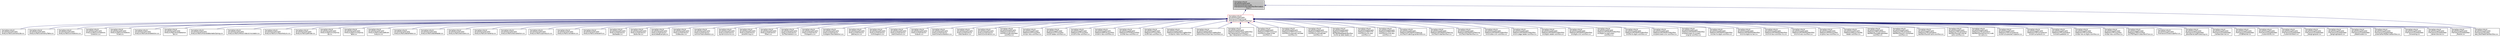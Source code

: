 digraph "/home/travis/build/AliceO2Group/AliceO2/Framework/Core/include/Framework/CustomWorkflowTerminationHook.h"
{
 // INTERACTIVE_SVG=YES
  bgcolor="transparent";
  edge [fontname="Helvetica",fontsize="10",labelfontname="Helvetica",labelfontsize="10"];
  node [fontname="Helvetica",fontsize="10",shape=record];
  Node1 [label="/home/travis/build\l/AliceO2Group/AliceO2\l/Framework/Core/include\l/Framework/CustomWorkflowTermination\lHook.h",height=0.2,width=0.4,color="black", fillcolor="grey75", style="filled", fontcolor="black"];
  Node1 -> Node2 [dir="back",color="midnightblue",fontsize="10",style="solid",fontname="Helvetica"];
  Node2 [label="/home/travis/build\l/AliceO2Group/AliceO2\l/Framework/Core/include\l/Framework/runDataProcessing.h",height=0.2,width=0.4,color="red",URL="$db/dd0/runDataProcessing_8h.html"];
  Node2 -> Node3 [dir="back",color="midnightblue",fontsize="10",style="solid",fontname="Helvetica"];
  Node3 [label="/home/travis/build\l/AliceO2Group/AliceO2\l/Analysis/Tasks/centralityQa.cxx",height=0.2,width=0.4,color="black",URL="$d5/d75/centralityQa_8cxx.html"];
  Node2 -> Node4 [dir="back",color="midnightblue",fontsize="10",style="solid",fontname="Helvetica"];
  Node4 [label="/home/travis/build\l/AliceO2Group/AliceO2\l/Analysis/Tasks/centralityTable.cxx",height=0.2,width=0.4,color="black",URL="$de/d41/centralityTable_8cxx.html"];
  Node2 -> Node5 [dir="back",color="midnightblue",fontsize="10",style="solid",fontname="Helvetica"];
  Node5 [label="/home/travis/build\l/AliceO2Group/AliceO2\l/Analysis/Tasks/correlations.cxx",height=0.2,width=0.4,color="black",URL="$d9/d61/correlations_8cxx.html"];
  Node2 -> Node6 [dir="back",color="midnightblue",fontsize="10",style="solid",fontname="Helvetica"];
  Node6 [label="/home/travis/build\l/AliceO2Group/AliceO2\l/Analysis/Tasks/correlations\lCollection.cxx",height=0.2,width=0.4,color="black",URL="$df/d59/correlationsCollection_8cxx.html"];
  Node2 -> Node7 [dir="back",color="midnightblue",fontsize="10",style="solid",fontname="Helvetica"];
  Node7 [label="/home/travis/build\l/AliceO2Group/AliceO2\l/Analysis/Tasks/correlations\lMixed.cxx",height=0.2,width=0.4,color="black",URL="$d4/d39/correlationsMixed_8cxx.html"];
  Node2 -> Node8 [dir="back",color="midnightblue",fontsize="10",style="solid",fontname="Helvetica"];
  Node8 [label="/home/travis/build\l/AliceO2Group/AliceO2\l/Analysis/Tasks/eventSelection.cxx",height=0.2,width=0.4,color="black",URL="$d9/df1/eventSelection_8cxx.html"];
  Node2 -> Node9 [dir="back",color="midnightblue",fontsize="10",style="solid",fontname="Helvetica"];
  Node9 [label="/home/travis/build\l/AliceO2Group/AliceO2\l/Analysis/Tasks/eventSelection\lQa.cxx",height=0.2,width=0.4,color="black",URL="$dd/d91/eventSelectionQa_8cxx.html"];
  Node2 -> Node10 [dir="back",color="midnightblue",fontsize="10",style="solid",fontname="Helvetica"];
  Node10 [label="/home/travis/build\l/AliceO2Group/AliceO2\l/Analysis/Tasks/hfcandidatecreator2prong.cxx",height=0.2,width=0.4,color="black",URL="$d2/d60/hfcandidatecreator2prong_8cxx.html"];
  Node2 -> Node11 [dir="back",color="midnightblue",fontsize="10",style="solid",fontname="Helvetica"];
  Node11 [label="/home/travis/build\l/AliceO2Group/AliceO2\l/Analysis/Tasks/hftrackindexskimscreator.cxx",height=0.2,width=0.4,color="black",URL="$d7/dbb/hftrackindexskimscreator_8cxx.html"];
  Node2 -> Node12 [dir="back",color="midnightblue",fontsize="10",style="solid",fontname="Helvetica"];
  Node12 [label="/home/travis/build\l/AliceO2Group/AliceO2\l/Analysis/Tasks/invMassAnalysis.cxx",height=0.2,width=0.4,color="black",URL="$d3/db8/invMassAnalysis_8cxx.html"];
  Node2 -> Node13 [dir="back",color="midnightblue",fontsize="10",style="solid",fontname="Helvetica"];
  Node13 [label="/home/travis/build\l/AliceO2Group/AliceO2\l/Analysis/Tasks/jetfinder.cxx",height=0.2,width=0.4,color="black",URL="$d2/dc6/jetfinder_8cxx.html"];
  Node2 -> Node14 [dir="back",color="midnightblue",fontsize="10",style="solid",fontname="Helvetica"];
  Node14 [label="/home/travis/build\l/AliceO2Group/AliceO2\l/Analysis/Tasks/multiplicity\lQa.cxx",height=0.2,width=0.4,color="black",URL="$d3/d6a/multiplicityQa_8cxx.html"];
  Node2 -> Node15 [dir="back",color="midnightblue",fontsize="10",style="solid",fontname="Helvetica"];
  Node15 [label="/home/travis/build\l/AliceO2Group/AliceO2\l/Analysis/Tasks/multiplicity\lTable.cxx",height=0.2,width=0.4,color="black",URL="$d4/d23/multiplicityTable_8cxx.html"];
  Node2 -> Node16 [dir="back",color="midnightblue",fontsize="10",style="solid",fontname="Helvetica"];
  Node16 [label="/home/travis/build\l/AliceO2Group/AliceO2\l/Analysis/Tasks/reducedEvent\lAnalysis.cxx",height=0.2,width=0.4,color="black",URL="$d4/d5e/reducedEventAnalysis_8cxx.html"];
  Node2 -> Node17 [dir="back",color="midnightblue",fontsize="10",style="solid",fontname="Helvetica"];
  Node17 [label="/home/travis/build\l/AliceO2Group/AliceO2\l/Analysis/Tasks/tableMaker.cxx",height=0.2,width=0.4,color="black",URL="$d9/d14/tableMaker_8cxx.html"];
  Node2 -> Node18 [dir="back",color="midnightblue",fontsize="10",style="solid",fontname="Helvetica"];
  Node18 [label="/home/travis/build\l/AliceO2Group/AliceO2\l/Analysis/Tasks/tableReader.cxx",height=0.2,width=0.4,color="black",URL="$d8/d43/tableReader_8cxx.html"];
  Node2 -> Node19 [dir="back",color="midnightblue",fontsize="10",style="solid",fontname="Helvetica"];
  Node19 [label="/home/travis/build\l/AliceO2Group/AliceO2\l/Analysis/Tasks/taskdzero.cxx",height=0.2,width=0.4,color="black",URL="$d3/d48/taskdzero_8cxx.html"];
  Node2 -> Node20 [dir="back",color="midnightblue",fontsize="10",style="solid",fontname="Helvetica"];
  Node20 [label="/home/travis/build\l/AliceO2Group/AliceO2\l/Analysis/Tasks/timestamp.cxx",height=0.2,width=0.4,color="black",URL="$d7/d26/timestamp_8cxx.html"];
  Node2 -> Node21 [dir="back",color="midnightblue",fontsize="10",style="solid",fontname="Helvetica"];
  Node21 [label="/home/travis/build\l/AliceO2Group/AliceO2\l/Analysis/Tasks/trackselection.cxx",height=0.2,width=0.4,color="black",URL="$db/d90/trackselection_8cxx.html"];
  Node2 -> Node22 [dir="back",color="midnightblue",fontsize="10",style="solid",fontname="Helvetica"];
  Node22 [label="/home/travis/build\l/AliceO2Group/AliceO2\l/Analysis/Tasks/upcAnalysis.cxx",height=0.2,width=0.4,color="black",URL="$d2/d9d/upcAnalysis_8cxx.html"];
  Node2 -> Node23 [dir="back",color="midnightblue",fontsize="10",style="solid",fontname="Helvetica"];
  Node23 [label="/home/travis/build\l/AliceO2Group/AliceO2\l/Analysis/Tasks/validation.cxx",height=0.2,width=0.4,color="black",URL="$dd/d1b/validation_8cxx.html"];
  Node2 -> Node24 [dir="back",color="midnightblue",fontsize="10",style="solid",fontname="Helvetica"];
  Node24 [label="/home/travis/build\l/AliceO2Group/AliceO2\l/Analysis/Tasks/vertexerhf.cxx",height=0.2,width=0.4,color="black",URL="$de/d5e/vertexerhf_8cxx.html"];
  Node2 -> Node25 [dir="back",color="midnightblue",fontsize="10",style="solid",fontname="Helvetica"];
  Node25 [label="/home/travis/build\l/AliceO2Group/AliceO2\l/Analysis/Tutorials/src\l/aodreader.cxx",height=0.2,width=0.4,color="black",URL="$dd/d00/aodreader_8cxx.html"];
  Node2 -> Node26 [dir="back",color="midnightblue",fontsize="10",style="solid",fontname="Helvetica"];
  Node26 [label="/home/travis/build\l/AliceO2Group/AliceO2\l/Analysis/Tutorials/src\l/aodwriter.cxx",height=0.2,width=0.4,color="black",URL="$d0/dee/aodwriter_8cxx.html"];
  Node2 -> Node27 [dir="back",color="midnightblue",fontsize="10",style="solid",fontname="Helvetica"];
  Node27 [label="/home/travis/build\l/AliceO2Group/AliceO2\l/Analysis/Tutorials/src\l/associatedExample.cxx",height=0.2,width=0.4,color="black",URL="$d6/dcb/associatedExample_8cxx.html"];
  Node2 -> Node28 [dir="back",color="midnightblue",fontsize="10",style="solid",fontname="Helvetica"];
  Node28 [label="/home/travis/build\l/AliceO2Group/AliceO2\l/Analysis/Tutorials/src\l/ccdbaccess.cxx",height=0.2,width=0.4,color="black",URL="$d4/da6/ccdbaccess_8cxx.html"];
  Node2 -> Node29 [dir="back",color="midnightblue",fontsize="10",style="solid",fontname="Helvetica"];
  Node29 [label="/home/travis/build\l/AliceO2Group/AliceO2\l/Analysis/Tutorials/src\l/collisionTracksIteration.cxx",height=0.2,width=0.4,color="black",URL="$d4/dd5/collisionTracksIteration_8cxx.html"];
  Node2 -> Node30 [dir="back",color="midnightblue",fontsize="10",style="solid",fontname="Helvetica"];
  Node30 [label="/home/travis/build\l/AliceO2Group/AliceO2\l/Analysis/Tutorials/src\l/dynamicColumns.cxx",height=0.2,width=0.4,color="black",URL="$d2/df5/dynamicColumns_8cxx.html"];
  Node2 -> Node31 [dir="back",color="midnightblue",fontsize="10",style="solid",fontname="Helvetica"];
  Node31 [label="/home/travis/build\l/AliceO2Group/AliceO2\l/Analysis/Tutorials/src\l/eventMixing.cxx",height=0.2,width=0.4,color="black",URL="$d6/ddb/eventMixing_8cxx.html"];
  Node2 -> Node32 [dir="back",color="midnightblue",fontsize="10",style="solid",fontname="Helvetica"];
  Node32 [label="/home/travis/build\l/AliceO2Group/AliceO2\l/Analysis/Tutorials/src\l/filters.cxx",height=0.2,width=0.4,color="black",URL="$d6/d77/filters_8cxx.html"];
  Node2 -> Node33 [dir="back",color="midnightblue",fontsize="10",style="solid",fontname="Helvetica"];
  Node33 [label="/home/travis/build\l/AliceO2Group/AliceO2\l/Analysis/Tutorials/src\l/fullTrackIteration.cxx",height=0.2,width=0.4,color="black",URL="$d2/d4e/fullTrackIteration_8cxx.html"];
  Node2 -> Node34 [dir="back",color="midnightblue",fontsize="10",style="solid",fontname="Helvetica"];
  Node34 [label="/home/travis/build\l/AliceO2Group/AliceO2\l/Analysis/Tutorials/src\l/histograms.cxx",height=0.2,width=0.4,color="black",URL="$df/d90/histograms_8cxx.html"];
  Node2 -> Node35 [dir="back",color="midnightblue",fontsize="10",style="solid",fontname="Helvetica"];
  Node35 [label="/home/travis/build\l/AliceO2Group/AliceO2\l/Analysis/Tutorials/src\l/histogramTrackSelection.cxx",height=0.2,width=0.4,color="black",URL="$dd/d06/histogramTrackSelection_8cxx.html"];
  Node2 -> Node36 [dir="back",color="midnightblue",fontsize="10",style="solid",fontname="Helvetica"];
  Node36 [label="/home/travis/build\l/AliceO2Group/AliceO2\l/Analysis/Tutorials/src\l/jetAnalysis.cxx",height=0.2,width=0.4,color="black",URL="$d7/d21/jetAnalysis_8cxx.html"];
  Node2 -> Node37 [dir="back",color="midnightblue",fontsize="10",style="solid",fontname="Helvetica"];
  Node37 [label="/home/travis/build\l/AliceO2Group/AliceO2\l/Analysis/Tutorials/src\l/mcHistograms.cxx",height=0.2,width=0.4,color="black",URL="$dd/d84/mcHistograms_8cxx.html"];
  Node2 -> Node38 [dir="back",color="midnightblue",fontsize="10",style="solid",fontname="Helvetica"];
  Node38 [label="/home/travis/build\l/AliceO2Group/AliceO2\l/Analysis/Tutorials/src\l/newCollections.cxx",height=0.2,width=0.4,color="black",URL="$d7/d10/newCollections_8cxx.html"];
  Node2 -> Node39 [dir="back",color="midnightblue",fontsize="10",style="solid",fontname="Helvetica"];
  Node39 [label="/home/travis/build\l/AliceO2Group/AliceO2\l/Analysis/Tutorials/src\l/outputs.cxx",height=0.2,width=0.4,color="black",URL="$d3/d45/outputs_8cxx.html"];
  Node2 -> Node40 [dir="back",color="midnightblue",fontsize="10",style="solid",fontname="Helvetica"];
  Node40 [label="/home/travis/build\l/AliceO2Group/AliceO2\l/Analysis/Tutorials/src\l/trackCollectionIteration.cxx",height=0.2,width=0.4,color="black",URL="$d4/ded/trackCollectionIteration_8cxx.html"];
  Node2 -> Node41 [dir="back",color="midnightblue",fontsize="10",style="solid",fontname="Helvetica"];
  Node41 [label="/home/travis/build\l/AliceO2Group/AliceO2\l/Analysis/Tutorials/src\l/trackIteration.cxx",height=0.2,width=0.4,color="black",URL="$db/d7e/trackIteration_8cxx.html"];
  Node2 -> Node42 [dir="back",color="midnightblue",fontsize="10",style="solid",fontname="Helvetica"];
  Node42 [label="/home/travis/build\l/AliceO2Group/AliceO2\l/Analysis/Tutorials/src\l/tracksCombinations.cxx",height=0.2,width=0.4,color="black",URL="$d0/da7/tracksCombinations_8cxx.html"];
  Node2 -> Node43 [dir="back",color="midnightblue",fontsize="10",style="solid",fontname="Helvetica"];
  Node43 [label="/home/travis/build\l/AliceO2Group/AliceO2\l/Detectors/Calibration\l/workflow/ccdb-populator\l-workflow.cxx",height=0.2,width=0.4,color="black",URL="$d2/d5c/ccdb-populator-workflow_8cxx.html"];
  Node2 -> Node44 [dir="back",color="midnightblue",fontsize="10",style="solid",fontname="Helvetica"];
  Node44 [label="/home/travis/build\l/AliceO2Group/AliceO2\l/Detectors/CPV/workflow\l/src/cpv-reco-workflow.cxx",height=0.2,width=0.4,color="black",URL="$d7/d07/cpv-reco-workflow_8cxx.html",tooltip="Basic DPL workflow for CPV reconstruction starting from digits. "];
  Node2 -> Node45 [dir="back",color="midnightblue",fontsize="10",style="solid",fontname="Helvetica"];
  Node45 [label="/home/travis/build\l/AliceO2Group/AliceO2\l/Detectors/CTF/workflow\l/src/ctf-reader-workflow.cxx",height=0.2,width=0.4,color="black",URL="$dc/d55/ctf-reader-workflow_8cxx.html"];
  Node2 -> Node46 [dir="back",color="midnightblue",fontsize="10",style="solid",fontname="Helvetica"];
  Node46 [label="/home/travis/build\l/AliceO2Group/AliceO2\l/Detectors/CTF/workflow\l/src/ctf-writer-workflow.cxx",height=0.2,width=0.4,color="black",URL="$d7/dcb/ctf-writer-workflow_8cxx.html"];
  Node2 -> Node47 [dir="back",color="midnightblue",fontsize="10",style="solid",fontname="Helvetica"];
  Node47 [label="/home/travis/build\l/AliceO2Group/AliceO2\l/Detectors/EMCAL/workflow\l/src/emc-reco-workflow.cxx",height=0.2,width=0.4,color="black",URL="$d2/d6d/emc-reco-workflow_8cxx.html",tooltip="Basic DPL workflow for EMCAL reconstruction starting from digits (adapted from tpc-reco-workflow.cxx) "];
  Node2 -> Node48 [dir="back",color="midnightblue",fontsize="10",style="solid",fontname="Helvetica"];
  Node48 [label="/home/travis/build\l/AliceO2Group/AliceO2\l/Detectors/FIT/FDD/workflow\l/src/fdd-reco-workflow.cxx",height=0.2,width=0.4,color="black",URL="$da/d1e/fdd-reco-workflow_8cxx.html"];
  Node2 -> Node49 [dir="back",color="midnightblue",fontsize="10",style="solid",fontname="Helvetica"];
  Node49 [label="/home/travis/build\l/AliceO2Group/AliceO2\l/Detectors/FIT/workflow\l/src/fit-reco-workflow.cxx",height=0.2,width=0.4,color="black",URL="$de/d22/fit-reco-workflow_8cxx.html"];
  Node2 -> Node50 [dir="back",color="midnightblue",fontsize="10",style="solid",fontname="Helvetica"];
  Node50 [label="/home/travis/build\l/AliceO2Group/AliceO2\l/Detectors/GlobalTrackingWorkflow\l/src/tpcits-match-workflow.cxx",height=0.2,width=0.4,color="black",URL="$db/d94/tpcits-match-workflow_8cxx.html"];
  Node2 -> Node51 [dir="back",color="midnightblue",fontsize="10",style="solid",fontname="Helvetica"];
  Node51 [label="/home/travis/build\l/AliceO2Group/AliceO2\l/Detectors/GlobalTrackingWorkflow\l/tofworkflow/src/tof-reco-workflow.cxx",height=0.2,width=0.4,color="black",URL="$da/dfd/tof-reco-workflow_8cxx.html",tooltip="Basic DPL workflow for TOF reconstruction starting from digits. "];
  Node2 -> Node52 [dir="back",color="midnightblue",fontsize="10",style="solid",fontname="Helvetica"];
  Node52 [label="/home/travis/build\l/AliceO2Group/AliceO2\l/Detectors/GlobalTrackingWorkflow\l/tpcinterpolationworkflow/src\l/tpc-interpolation-workflow.cxx",height=0.2,width=0.4,color="black",URL="$d5/d57/tpc-interpolation-workflow_8cxx.html"];
  Node2 -> Node53 [dir="back",color="midnightblue",fontsize="10",style="solid",fontname="Helvetica"];
  Node53 [label="/home/travis/build\l/AliceO2Group/AliceO2\l/Detectors/ITSMFT/common\l/workflow/src/digit-writer\l-workflow.cxx",height=0.2,width=0.4,color="black",URL="$d4/db2/digit-writer-workflow_8cxx.html"];
  Node2 -> Node54 [dir="back",color="midnightblue",fontsize="10",style="solid",fontname="Helvetica"];
  Node54 [label="/home/travis/build\l/AliceO2Group/AliceO2\l/Detectors/ITSMFT/common\l/workflow/src/entropy-encoder\l-workflow.cxx",height=0.2,width=0.4,color="black",URL="$d0/d89/entropy-encoder-workflow_8cxx.html"];
  Node2 -> Node55 [dir="back",color="midnightblue",fontsize="10",style="solid",fontname="Helvetica"];
  Node55 [label="/home/travis/build\l/AliceO2Group/AliceO2\l/Detectors/ITSMFT/common\l/workflow/src/stf-decoder\l-workflow.cxx",height=0.2,width=0.4,color="black",URL="$dd/d1f/stf-decoder-workflow_8cxx.html"];
  Node2 -> Node56 [dir="back",color="midnightblue",fontsize="10",style="solid",fontname="Helvetica"];
  Node56 [label="/home/travis/build\l/AliceO2Group/AliceO2\l/Detectors/ITSMFT/ITS\l/QC/TestDataReaderWorkflow\l/src/its-qc-data-reader.cxx",height=0.2,width=0.4,color="black",URL="$d1/dd5/its-qc-data-reader_8cxx.html"];
  Node2 -> Node57 [dir="back",color="midnightblue",fontsize="10",style="solid",fontname="Helvetica"];
  Node57 [label="/home/travis/build\l/AliceO2Group/AliceO2\l/Detectors/ITSMFT/ITS\l/workflow/src/its-reco\l-workflow.cxx",height=0.2,width=0.4,color="black",URL="$dc/d64/its-reco-workflow_8cxx.html"];
  Node2 -> Node58 [dir="back",color="midnightblue",fontsize="10",style="solid",fontname="Helvetica"];
  Node58 [label="/home/travis/build\l/AliceO2Group/AliceO2\l/Detectors/ITSMFT/MFT\l/workflow/src/mft-reco\l-workflow.cxx",height=0.2,width=0.4,color="black",URL="$dc/d6a/mft-reco-workflow_8cxx.html"];
  Node2 -> Node59 [dir="back",color="midnightblue",fontsize="10",style="solid",fontname="Helvetica"];
  Node59 [label="/home/travis/build\l/AliceO2Group/AliceO2\l/Detectors/MUON/MCH/Tracking\l/src/TrackFinderOriginalWorkflow.cxx",height=0.2,width=0.4,color="black",URL="$d4/d99/TrackFinderOriginalWorkflow_8cxx.html"];
  Node2 -> Node60 [dir="back",color="midnightblue",fontsize="10",style="solid",fontname="Helvetica"];
  Node60 [label="/home/travis/build\l/AliceO2Group/AliceO2\l/Detectors/MUON/MCH/Tracking\l/src/TrackFinderWorkflow.cxx",height=0.2,width=0.4,color="black",URL="$da/d8b/TrackFinderWorkflow_8cxx.html"];
  Node2 -> Node61 [dir="back",color="midnightblue",fontsize="10",style="solid",fontname="Helvetica"];
  Node61 [label="/home/travis/build\l/AliceO2Group/AliceO2\l/Detectors/MUON/MCH/Tracking\l/src/TrackFitterWorkflow.cxx",height=0.2,width=0.4,color="black",URL="$d0/dba/TrackFitterWorkflow_8cxx.html"];
  Node2 -> Node62 [dir="back",color="midnightblue",fontsize="10",style="solid",fontname="Helvetica"];
  Node62 [label="/home/travis/build\l/AliceO2Group/AliceO2\l/Detectors/MUON/MCH/Workflow\l/src/clusters-sink-workflow.cxx",height=0.2,width=0.4,color="black",URL="$d1/d63/clusters-sink-workflow_8cxx.html",tooltip="This is an executable that dumps to a file on disk the clusters received via DPL. ..."];
  Node2 -> Node63 [dir="back",color="midnightblue",fontsize="10",style="solid",fontname="Helvetica"];
  Node63 [label="/home/travis/build\l/AliceO2Group/AliceO2\l/Detectors/MUON/MCH/Workflow\l/src/cru-page-reader-workflow.cxx",height=0.2,width=0.4,color="black",URL="$db/dc9/cru-page-reader-workflow_8cxx.html",tooltip="This is an executable that reads a data file from disk and sends the individual CRU pages via DPL..."];
  Node2 -> Node64 [dir="back",color="midnightblue",fontsize="10",style="solid",fontname="Helvetica"];
  Node64 [label="/home/travis/build\l/AliceO2Group/AliceO2\l/Detectors/MUON/MCH/Workflow\l/src/digits-reader-workflow.cxx",height=0.2,width=0.4,color="black",URL="$da/d81/digits-reader-workflow_8cxx.html",tooltip="Implementation of a DPL device to read digits from a binary file. "];
  Node2 -> Node65 [dir="back",color="midnightblue",fontsize="10",style="solid",fontname="Helvetica"];
  Node65 [label="/home/travis/build\l/AliceO2Group/AliceO2\l/Detectors/MUON/MCH/Workflow\l/src/digits-sink-workflow.cxx",height=0.2,width=0.4,color="black",URL="$dd/da0/digits-sink-workflow_8cxx.html",tooltip="This is an executable that dumps to a file on disk the digits received via DPL. "];
  Node2 -> Node66 [dir="back",color="midnightblue",fontsize="10",style="solid",fontname="Helvetica"];
  Node66 [label="/home/travis/build\l/AliceO2Group/AliceO2\l/Detectors/MUON/MCH/Workflow\l/src/digits-to-preclusters\l-workflow.cxx",height=0.2,width=0.4,color="black",URL="$d8/dee/digits-to-preclusters-workflow_8cxx.html",tooltip="This is an executable that runs the preclusterization via DPL. "];
  Node2 -> Node67 [dir="back",color="midnightblue",fontsize="10",style="solid",fontname="Helvetica"];
  Node67 [label="/home/travis/build\l/AliceO2Group/AliceO2\l/Detectors/MUON/MCH/Workflow\l/src/file-to-digits-workflow.cxx",height=0.2,width=0.4,color="black",URL="$db/d1c/file-to-digits-workflow_8cxx.html"];
  Node2 -> Node68 [dir="back",color="midnightblue",fontsize="10",style="solid",fontname="Helvetica"];
  Node68 [label="/home/travis/build\l/AliceO2Group/AliceO2\l/Detectors/MUON/MCH/Workflow\l/src/preclusters-sink-workflow.cxx",height=0.2,width=0.4,color="black",URL="$df/d49/preclusters-sink-workflow_8cxx.html",tooltip="This is an executable that dumps to a file on disk the preclusters received via DPL. "];
  Node2 -> Node69 [dir="back",color="midnightblue",fontsize="10",style="solid",fontname="Helvetica"];
  Node69 [label="/home/travis/build\l/AliceO2Group/AliceO2\l/Detectors/MUON/MCH/Workflow\l/src/preclusters-to-clusters\l-original-workflow.cxx",height=0.2,width=0.4,color="black",URL="$da/d18/preclusters-to-clusters-original-workflow_8cxx.html",tooltip="This is an executable that runs the original MLEM cluster finder via DPL. "];
  Node2 -> Node70 [dir="back",color="midnightblue",fontsize="10",style="solid",fontname="Helvetica"];
  Node70 [label="/home/travis/build\l/AliceO2Group/AliceO2\l/Detectors/MUON/MCH/Workflow\l/src/raw-to-digits-workflow.cxx",height=0.2,width=0.4,color="black",URL="$d2/dc6/raw-to-digits-workflow_8cxx.html",tooltip="This is an executable that runs the decoding via DPL. "];
  Node2 -> Node71 [dir="back",color="midnightblue",fontsize="10",style="solid",fontname="Helvetica"];
  Node71 [label="/home/travis/build\l/AliceO2Group/AliceO2\l/Detectors/MUON/MID/Workflow\l/src/mid-digits-to-raw.cxx",height=0.2,width=0.4,color="black",URL="$d1/d79/mid-digits-to-raw_8cxx.html",tooltip="MID raw to digits workflow. "];
  Node2 -> Node72 [dir="back",color="midnightblue",fontsize="10",style="solid",fontname="Helvetica"];
  Node72 [label="/home/travis/build\l/AliceO2Group/AliceO2\l/Detectors/MUON/MID/Workflow\l/src/mid-reco-workflow-mc.cxx",height=0.2,width=0.4,color="black",URL="$da/d22/mid-reco-workflow-mc_8cxx.html"];
  Node2 -> Node73 [dir="back",color="midnightblue",fontsize="10",style="solid",fontname="Helvetica"];
  Node73 [label="/home/travis/build\l/AliceO2Group/AliceO2\l/Detectors/MUON/MID/Workflow\l/src/mid-reco-workflow.cxx",height=0.2,width=0.4,color="black",URL="$d3/dd2/mid-reco-workflow_8cxx.html",tooltip="MID reconstruction workflow. "];
  Node2 -> Node74 [dir="back",color="midnightblue",fontsize="10",style="solid",fontname="Helvetica"];
  Node74 [label="/home/travis/build\l/AliceO2Group/AliceO2\l/Detectors/PHOS/workflow\l/src/phos-reco-workflow.cxx",height=0.2,width=0.4,color="black",URL="$d3/d7b/phos-reco-workflow_8cxx.html",tooltip="Basic DPL workflow for PHOS reconstruction starting from digits. "];
  Node2 -> Node75 [dir="back",color="midnightblue",fontsize="10",style="solid",fontname="Helvetica"];
  Node75 [label="/home/travis/build\l/AliceO2Group/AliceO2\l/Detectors/Raw/src/rawfile\l-reader-workflow.cxx",height=0.2,width=0.4,color="black",URL="$d0/d99/rawfile-reader-workflow_8cxx.html"];
  Node2 -> Node76 [dir="back",color="midnightblue",fontsize="10",style="solid",fontname="Helvetica"];
  Node76 [label="/home/travis/build\l/AliceO2Group/AliceO2\l/Detectors/TOF/calibration\l/testWorkflow/data-generator\l-workflow.cxx",height=0.2,width=0.4,color="black",URL="$d2/ddf/data-generator-workflow_8cxx.html"];
  Node2 -> Node77 [dir="back",color="midnightblue",fontsize="10",style="solid",fontname="Helvetica"];
  Node77 [label="/home/travis/build\l/AliceO2Group/AliceO2\l/Detectors/TOF/calibration\l/testWorkflow/lhc-clockphase\l-workflow.cxx",height=0.2,width=0.4,color="black",URL="$d1/d1b/lhc-clockphase-workflow_8cxx.html"];
  Node2 -> Node78 [dir="back",color="midnightblue",fontsize="10",style="solid",fontname="Helvetica"];
  Node78 [label="/home/travis/build\l/AliceO2Group/AliceO2\l/Detectors/TOF/calibration\l/testWorkflow/tof-calib-workflow.cxx",height=0.2,width=0.4,color="black",URL="$dc/da8/tof-calib-workflow_8cxx.html"];
  Node2 -> Node79 [dir="back",color="midnightblue",fontsize="10",style="solid",fontname="Helvetica"];
  Node79 [label="/home/travis/build\l/AliceO2Group/AliceO2\l/Detectors/TOF/calibration\l/testWorkflow/tof-channel\l-calib-workflow.cxx",height=0.2,width=0.4,color="black",URL="$db/d97/tof-channel-calib-workflow_8cxx.html"];
  Node2 -> Node80 [dir="back",color="midnightblue",fontsize="10",style="solid",fontname="Helvetica"];
  Node80 [label="/home/travis/build\l/AliceO2Group/AliceO2\l/Detectors/TOF/calibration\l/testWorkflow/tof-dummy-ccdb\l-for-calib.cxx",height=0.2,width=0.4,color="black",URL="$d0/d31/tof-dummy-ccdb-for-calib_8cxx.html"];
  Node2 -> Node81 [dir="back",color="midnightblue",fontsize="10",style="solid",fontname="Helvetica"];
  Node81 [label="/home/travis/build\l/AliceO2Group/AliceO2\l/Detectors/TOF/compression\l/src/tof-compressed-inspector.cxx",height=0.2,width=0.4,color="black",URL="$de/d0d/tof-compressed-inspector_8cxx.html"];
  Node2 -> Node82 [dir="back",color="midnightblue",fontsize="10",style="solid",fontname="Helvetica"];
  Node82 [label="/home/travis/build\l/AliceO2Group/AliceO2\l/Detectors/TOF/compression\l/src/tof-compressor.cxx",height=0.2,width=0.4,color="black",URL="$d9/d2d/tof-compressor_8cxx.html",tooltip="Basic DPL workflow for TOF raw data compression. "];
  Node2 -> Node83 [dir="back",color="midnightblue",fontsize="10",style="solid",fontname="Helvetica"];
  Node83 [label="/home/travis/build\l/AliceO2Group/AliceO2\l/Detectors/TPC/calibration\l/run/calib-pedestal.cxx",height=0.2,width=0.4,color="black",URL="$dd/d58/calib-pedestal_8cxx.html"];
  Node2 -> Node84 [dir="back",color="midnightblue",fontsize="10",style="solid",fontname="Helvetica"];
  Node84 [label="/home/travis/build\l/AliceO2Group/AliceO2\l/Detectors/TPC/workflow\l/src/tpc-raw-to-digits-workflow.cxx",height=0.2,width=0.4,color="black",URL="$db/d8e/tpc-raw-to-digits-workflow_8cxx.html"];
  Node2 -> Node85 [dir="back",color="midnightblue",fontsize="10",style="solid",fontname="Helvetica"];
  Node85 [label="/home/travis/build\l/AliceO2Group/AliceO2\l/Detectors/TPC/workflow\l/src/tpc-reco-workflow.cxx",height=0.2,width=0.4,color="black",URL="$d3/dbf/tpc-reco-workflow_8cxx.html",tooltip="Basic DPL workflow for TPC reconstruction starting from digits. "];
  Node2 -> Node86 [dir="back",color="midnightblue",fontsize="10",style="solid",fontname="Helvetica"];
  Node86 [label="/home/travis/build\l/AliceO2Group/AliceO2\l/Detectors/TRD/workflow\l/src/TRDTrapSimulatorWorkFlow.cxx",height=0.2,width=0.4,color="black",URL="$d2/dc0/TRDTrapSimulatorWorkFlow_8cxx.html"];
  Node2 -> Node87 [dir="back",color="midnightblue",fontsize="10",style="solid",fontname="Helvetica"];
  Node87 [label="/home/travis/build\l/AliceO2Group/AliceO2\l/Framework/Core/src/dplRun.cxx",height=0.2,width=0.4,color="black",URL="$de/d3a/dplRun_8cxx.html"];
  Node2 -> Node88 [dir="back",color="midnightblue",fontsize="10",style="solid",fontname="Helvetica"];
  Node88 [label="/home/travis/build\l/AliceO2Group/AliceO2\l/Framework/Core/test/test\l_BoostSerializedProcessing.cxx",height=0.2,width=0.4,color="black",URL="$dc/d58/test__BoostSerializedProcessing_8cxx.html"];
  Node2 -> Node89 [dir="back",color="midnightblue",fontsize="10",style="solid",fontname="Helvetica"];
  Node89 [label="/home/travis/build\l/AliceO2Group/AliceO2\l/Framework/Core/test/test\l_CallbackService.cxx",height=0.2,width=0.4,color="black",URL="$db/d30/test__CallbackService_8cxx.html"];
  Node2 -> Node90 [dir="back",color="midnightblue",fontsize="10",style="solid",fontname="Helvetica"];
  Node90 [label="/home/travis/build\l/AliceO2Group/AliceO2\l/Framework/Core/test/test\l_CCDBFetcher.cxx",height=0.2,width=0.4,color="black",URL="$df/d08/test__CCDBFetcher_8cxx.html"];
  Node2 -> Node91 [dir="back",color="midnightblue",fontsize="10",style="solid",fontname="Helvetica"];
  Node91 [label="/home/travis/build\l/AliceO2Group/AliceO2\l/Framework/Core/test/test\l_CustomGUIGL.cxx",height=0.2,width=0.4,color="black",URL="$d5/d47/test__CustomGUIGL_8cxx.html"];
  Node2 -> Node92 [dir="back",color="midnightblue",fontsize="10",style="solid",fontname="Helvetica"];
  Node92 [label="/home/travis/build\l/AliceO2Group/AliceO2\l/Framework/Core/test/test\l_CustomGUISokol.cxx",height=0.2,width=0.4,color="black",URL="$d6/dd1/test__CustomGUISokol_8cxx.html"];
  Node2 -> Node93 [dir="back",color="midnightblue",fontsize="10",style="solid",fontname="Helvetica"];
  Node93 [label="/home/travis/build\l/AliceO2Group/AliceO2\l/Framework/Core/test/test\l_DanglingInputs.cxx",height=0.2,width=0.4,color="black",URL="$db/d94/test__DanglingInputs_8cxx.html"];
  Node2 -> Node94 [dir="back",color="midnightblue",fontsize="10",style="solid",fontname="Helvetica"];
  Node94 [label="/home/travis/build\l/AliceO2Group/AliceO2\l/Framework/Core/test/test\l_DanglingOutputs.cxx",height=0.2,width=0.4,color="black",URL="$d9/dda/test__DanglingOutputs_8cxx.html"];
  Node2 -> Node95 [dir="back",color="midnightblue",fontsize="10",style="solid",fontname="Helvetica"];
  Node95 [label="/home/travis/build\l/AliceO2Group/AliceO2\l/Framework/Core/test/test\l_DataAllocator.cxx",height=0.2,width=0.4,color="black",URL="$d2/da2/test__DataAllocator_8cxx.html"];
  Node2 -> Node96 [dir="back",color="midnightblue",fontsize="10",style="solid",fontname="Helvetica"];
  Node96 [label="/home/travis/build\l/AliceO2Group/AliceO2\l/Framework/Core/test/test\l_ExternalFairMQDeviceWorkflow.cxx",height=0.2,width=0.4,color="black",URL="$d4/d00/test__ExternalFairMQDeviceWorkflow_8cxx.html"];
  Node2 -> Node97 [dir="back",color="midnightblue",fontsize="10",style="solid",fontname="Helvetica"];
  Node97 [label="/home/travis/build\l/AliceO2Group/AliceO2\l/Framework/Core/test/test\l_Forwarding.cxx",height=0.2,width=0.4,color="black",URL="$de/dae/test__Forwarding_8cxx.html"];
  Node2 -> Node98 [dir="back",color="midnightblue",fontsize="10",style="solid",fontname="Helvetica"];
  Node98 [label="/home/travis/build\l/AliceO2Group/AliceO2\l/Framework/Core/test/test\l_GenericSource.cxx",height=0.2,width=0.4,color="black",URL="$d3/d4b/test__GenericSource_8cxx.html"];
  Node2 -> Node99 [dir="back",color="midnightblue",fontsize="10",style="solid",fontname="Helvetica"];
  Node99 [label="/home/travis/build\l/AliceO2Group/AliceO2\l/Framework/Core/test/test\l_Parallel.cxx",height=0.2,width=0.4,color="black",URL="$d3/d66/test__Parallel_8cxx.html"];
  Node2 -> Node148 [dir="back",color="midnightblue",fontsize="10",style="solid",fontname="Helvetica"];
  Node148 [label="/home/travis/build\l/AliceO2Group/AliceO2\l/Framework/Utils/test\l/test_RootTreeWriterWorkflow.cxx",height=0.2,width=0.4,color="black",URL="$d1/d02/test__RootTreeWriterWorkflow_8cxx.html"];
  Node1 -> Node148 [dir="back",color="midnightblue",fontsize="10",style="solid",fontname="Helvetica"];
}
